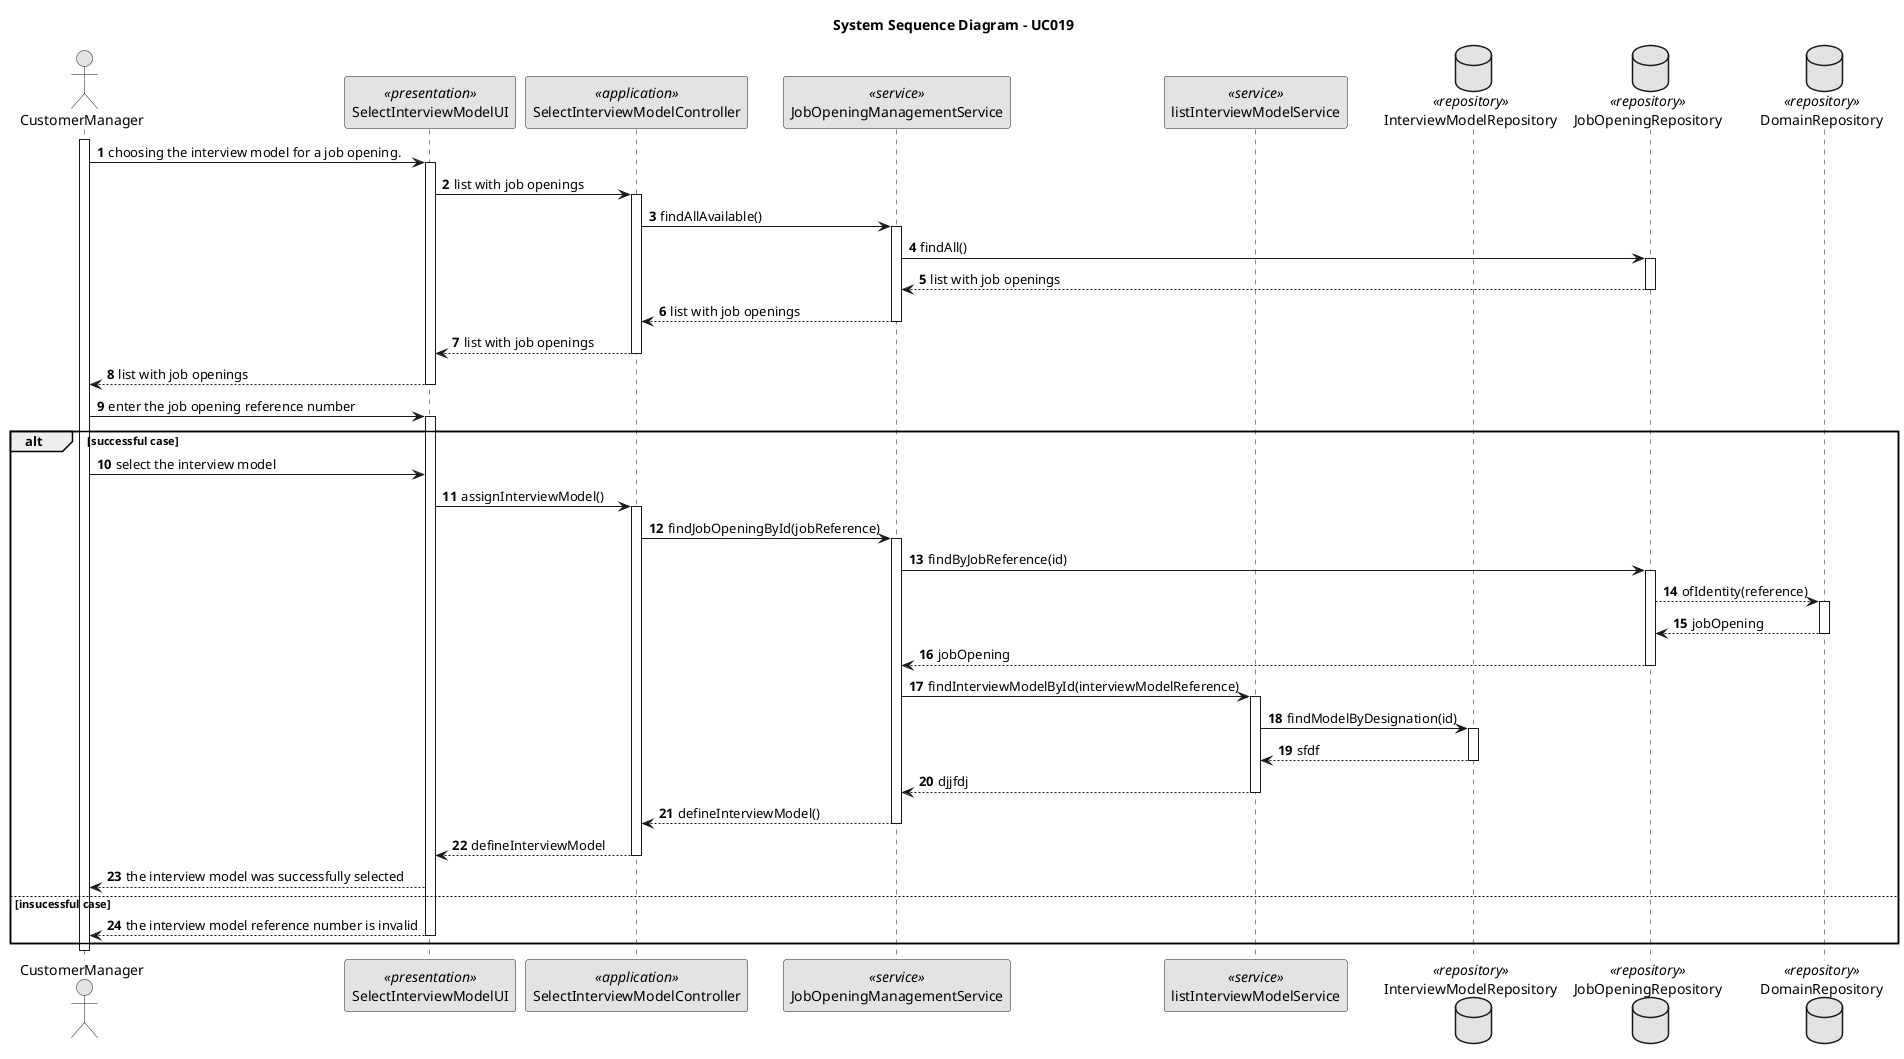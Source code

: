 @startuml
skinparam monochrome true
skinparam packageStyle rectangle
skinparam shadowing false

autonumber

title System Sequence Diagram - UC019

'hide footbox
actor CustomerManager as CM
participant SelectInterviewModelUI as UI <<presentation>>
participant SelectInterviewModelController as Controller <<application>>
participant JobOpeningManagementService as JobOpeningManagementService <<service>>
participant listInterviewModelService as listInterviewModelService <<service>>
database InterviewModelRepository as interviewModelRepository <<repository>>
database JobOpeningRepository as JobOpeningRepository <<repository>>
database DomainRepository as DomainRepository <<repository>>

activate CM

    CM -> UI : choosing the interview model for a job opening.

    activate UI
        UI -> Controller : list with job openings

             activate Controller
                Controller -> JobOpeningManagementService : findAllAvailable()

             activate JobOpeningManagementService
                JobOpeningManagementService -> JobOpeningRepository : findAll()

                    activate JobOpeningRepository
                        JobOpeningRepository --> JobOpeningManagementService : list with job openings
                    deactivate JobOpeningRepository

                JobOpeningManagementService --> Controller : list with job openings
             deactivate JobOpeningManagementService

                Controller --> UI : list with job openings
             deactivate Controller

        UI --> CM : list with job openings

    deactivate UI
        CM -> UI : enter the job opening reference number

    alt successful case

        activate UI

        CM -> UI : select the interview model

        UI -> Controller : assignInterviewModel()

            activate Controller

                Controller -> JobOpeningManagementService : findJobOpeningById(jobReference)

                    activate JobOpeningManagementService
                        JobOpeningManagementService -> JobOpeningRepository : findByJobReference(id)

                        activate JobOpeningRepository
                            JobOpeningRepository --> DomainRepository : ofIdentity(reference)

                            activate DomainRepository
                                DomainRepository --> JobOpeningRepository : jobOpening

                            deactivate DomainRepository

                            JobOpeningRepository --> JobOpeningManagementService : jobOpening
                        deactivate JobOpeningRepository

                        JobOpeningManagementService -> listInterviewModelService : findInterviewModelById(interviewModelReference)

                        activate listInterviewModelService
                            listInterviewModelService -> interviewModelRepository :findModelByDesignation(id)

                            activate interviewModelRepository
                                interviewModelRepository --> listInterviewModelService : sfdf

                            deactivate interviewModelRepository

                            listInterviewModelService --> JobOpeningManagementService : djjfdj

                        deactivate listInterviewModelService

                        JobOpeningManagementService --> Controller : defineInterviewModel()
                    deactivate JobOpeningManagementService
                    Controller --> UI : defineInterviewModel

            deactivate Controller

                UI-->CM : the interview model was successfully selected

    else insucessful case
        UI --> CM : the interview model reference number is invalid
        deactivate UI
    end



deactivate CM


@enduml